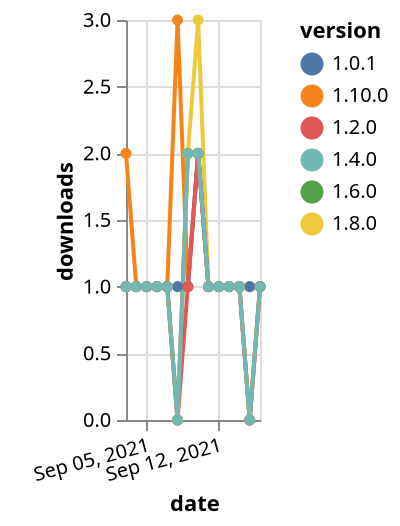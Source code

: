 {"$schema": "https://vega.github.io/schema/vega-lite/v5.json", "description": "A simple bar chart with embedded data.", "data": {"values": [{"date": "2021-09-03", "total": 165, "delta": 1, "version": "1.6.0"}, {"date": "2021-09-04", "total": 166, "delta": 1, "version": "1.6.0"}, {"date": "2021-09-05", "total": 167, "delta": 1, "version": "1.6.0"}, {"date": "2021-09-06", "total": 168, "delta": 1, "version": "1.6.0"}, {"date": "2021-09-07", "total": 169, "delta": 1, "version": "1.6.0"}, {"date": "2021-09-08", "total": 169, "delta": 0, "version": "1.6.0"}, {"date": "2021-09-09", "total": 171, "delta": 2, "version": "1.6.0"}, {"date": "2021-09-10", "total": 173, "delta": 2, "version": "1.6.0"}, {"date": "2021-09-11", "total": 174, "delta": 1, "version": "1.6.0"}, {"date": "2021-09-12", "total": 175, "delta": 1, "version": "1.6.0"}, {"date": "2021-09-13", "total": 176, "delta": 1, "version": "1.6.0"}, {"date": "2021-09-14", "total": 177, "delta": 1, "version": "1.6.0"}, {"date": "2021-09-15", "total": 177, "delta": 0, "version": "1.6.0"}, {"date": "2021-09-16", "total": 178, "delta": 1, "version": "1.6.0"}, {"date": "2021-09-03", "total": 194, "delta": 1, "version": "1.8.0"}, {"date": "2021-09-04", "total": 195, "delta": 1, "version": "1.8.0"}, {"date": "2021-09-05", "total": 196, "delta": 1, "version": "1.8.0"}, {"date": "2021-09-06", "total": 197, "delta": 1, "version": "1.8.0"}, {"date": "2021-09-07", "total": 198, "delta": 1, "version": "1.8.0"}, {"date": "2021-09-08", "total": 198, "delta": 0, "version": "1.8.0"}, {"date": "2021-09-09", "total": 200, "delta": 2, "version": "1.8.0"}, {"date": "2021-09-10", "total": 203, "delta": 3, "version": "1.8.0"}, {"date": "2021-09-11", "total": 204, "delta": 1, "version": "1.8.0"}, {"date": "2021-09-12", "total": 205, "delta": 1, "version": "1.8.0"}, {"date": "2021-09-13", "total": 206, "delta": 1, "version": "1.8.0"}, {"date": "2021-09-14", "total": 207, "delta": 1, "version": "1.8.0"}, {"date": "2021-09-15", "total": 207, "delta": 0, "version": "1.8.0"}, {"date": "2021-09-16", "total": 208, "delta": 1, "version": "1.8.0"}, {"date": "2021-09-03", "total": 120, "delta": 2, "version": "1.10.0"}, {"date": "2021-09-04", "total": 121, "delta": 1, "version": "1.10.0"}, {"date": "2021-09-05", "total": 122, "delta": 1, "version": "1.10.0"}, {"date": "2021-09-06", "total": 123, "delta": 1, "version": "1.10.0"}, {"date": "2021-09-07", "total": 124, "delta": 1, "version": "1.10.0"}, {"date": "2021-09-08", "total": 127, "delta": 3, "version": "1.10.0"}, {"date": "2021-09-09", "total": 128, "delta": 1, "version": "1.10.0"}, {"date": "2021-09-10", "total": 130, "delta": 2, "version": "1.10.0"}, {"date": "2021-09-11", "total": 131, "delta": 1, "version": "1.10.0"}, {"date": "2021-09-12", "total": 132, "delta": 1, "version": "1.10.0"}, {"date": "2021-09-13", "total": 133, "delta": 1, "version": "1.10.0"}, {"date": "2021-09-14", "total": 134, "delta": 1, "version": "1.10.0"}, {"date": "2021-09-15", "total": 135, "delta": 1, "version": "1.10.0"}, {"date": "2021-09-16", "total": 136, "delta": 1, "version": "1.10.0"}, {"date": "2021-09-03", "total": 246, "delta": 1, "version": "1.0.1"}, {"date": "2021-09-04", "total": 247, "delta": 1, "version": "1.0.1"}, {"date": "2021-09-05", "total": 248, "delta": 1, "version": "1.0.1"}, {"date": "2021-09-06", "total": 249, "delta": 1, "version": "1.0.1"}, {"date": "2021-09-07", "total": 250, "delta": 1, "version": "1.0.1"}, {"date": "2021-09-08", "total": 251, "delta": 1, "version": "1.0.1"}, {"date": "2021-09-09", "total": 252, "delta": 1, "version": "1.0.1"}, {"date": "2021-09-10", "total": 254, "delta": 2, "version": "1.0.1"}, {"date": "2021-09-11", "total": 255, "delta": 1, "version": "1.0.1"}, {"date": "2021-09-12", "total": 256, "delta": 1, "version": "1.0.1"}, {"date": "2021-09-13", "total": 257, "delta": 1, "version": "1.0.1"}, {"date": "2021-09-14", "total": 258, "delta": 1, "version": "1.0.1"}, {"date": "2021-09-15", "total": 259, "delta": 1, "version": "1.0.1"}, {"date": "2021-09-16", "total": 260, "delta": 1, "version": "1.0.1"}, {"date": "2021-09-03", "total": 203, "delta": 1, "version": "1.2.0"}, {"date": "2021-09-04", "total": 204, "delta": 1, "version": "1.2.0"}, {"date": "2021-09-05", "total": 205, "delta": 1, "version": "1.2.0"}, {"date": "2021-09-06", "total": 206, "delta": 1, "version": "1.2.0"}, {"date": "2021-09-07", "total": 207, "delta": 1, "version": "1.2.0"}, {"date": "2021-09-08", "total": 207, "delta": 0, "version": "1.2.0"}, {"date": "2021-09-09", "total": 208, "delta": 1, "version": "1.2.0"}, {"date": "2021-09-10", "total": 210, "delta": 2, "version": "1.2.0"}, {"date": "2021-09-11", "total": 211, "delta": 1, "version": "1.2.0"}, {"date": "2021-09-12", "total": 212, "delta": 1, "version": "1.2.0"}, {"date": "2021-09-13", "total": 213, "delta": 1, "version": "1.2.0"}, {"date": "2021-09-14", "total": 214, "delta": 1, "version": "1.2.0"}, {"date": "2021-09-15", "total": 214, "delta": 0, "version": "1.2.0"}, {"date": "2021-09-16", "total": 215, "delta": 1, "version": "1.2.0"}, {"date": "2021-09-03", "total": 198, "delta": 1, "version": "1.4.0"}, {"date": "2021-09-04", "total": 199, "delta": 1, "version": "1.4.0"}, {"date": "2021-09-05", "total": 200, "delta": 1, "version": "1.4.0"}, {"date": "2021-09-06", "total": 201, "delta": 1, "version": "1.4.0"}, {"date": "2021-09-07", "total": 202, "delta": 1, "version": "1.4.0"}, {"date": "2021-09-08", "total": 202, "delta": 0, "version": "1.4.0"}, {"date": "2021-09-09", "total": 204, "delta": 2, "version": "1.4.0"}, {"date": "2021-09-10", "total": 206, "delta": 2, "version": "1.4.0"}, {"date": "2021-09-11", "total": 207, "delta": 1, "version": "1.4.0"}, {"date": "2021-09-12", "total": 208, "delta": 1, "version": "1.4.0"}, {"date": "2021-09-13", "total": 209, "delta": 1, "version": "1.4.0"}, {"date": "2021-09-14", "total": 210, "delta": 1, "version": "1.4.0"}, {"date": "2021-09-15", "total": 210, "delta": 0, "version": "1.4.0"}, {"date": "2021-09-16", "total": 211, "delta": 1, "version": "1.4.0"}]}, "width": "container", "mark": {"type": "line", "point": {"filled": true}}, "encoding": {"x": {"field": "date", "type": "temporal", "timeUnit": "yearmonthdate", "title": "date", "axis": {"labelAngle": -15}}, "y": {"field": "delta", "type": "quantitative", "title": "downloads"}, "color": {"field": "version", "type": "nominal"}, "tooltip": {"field": "delta"}}}
